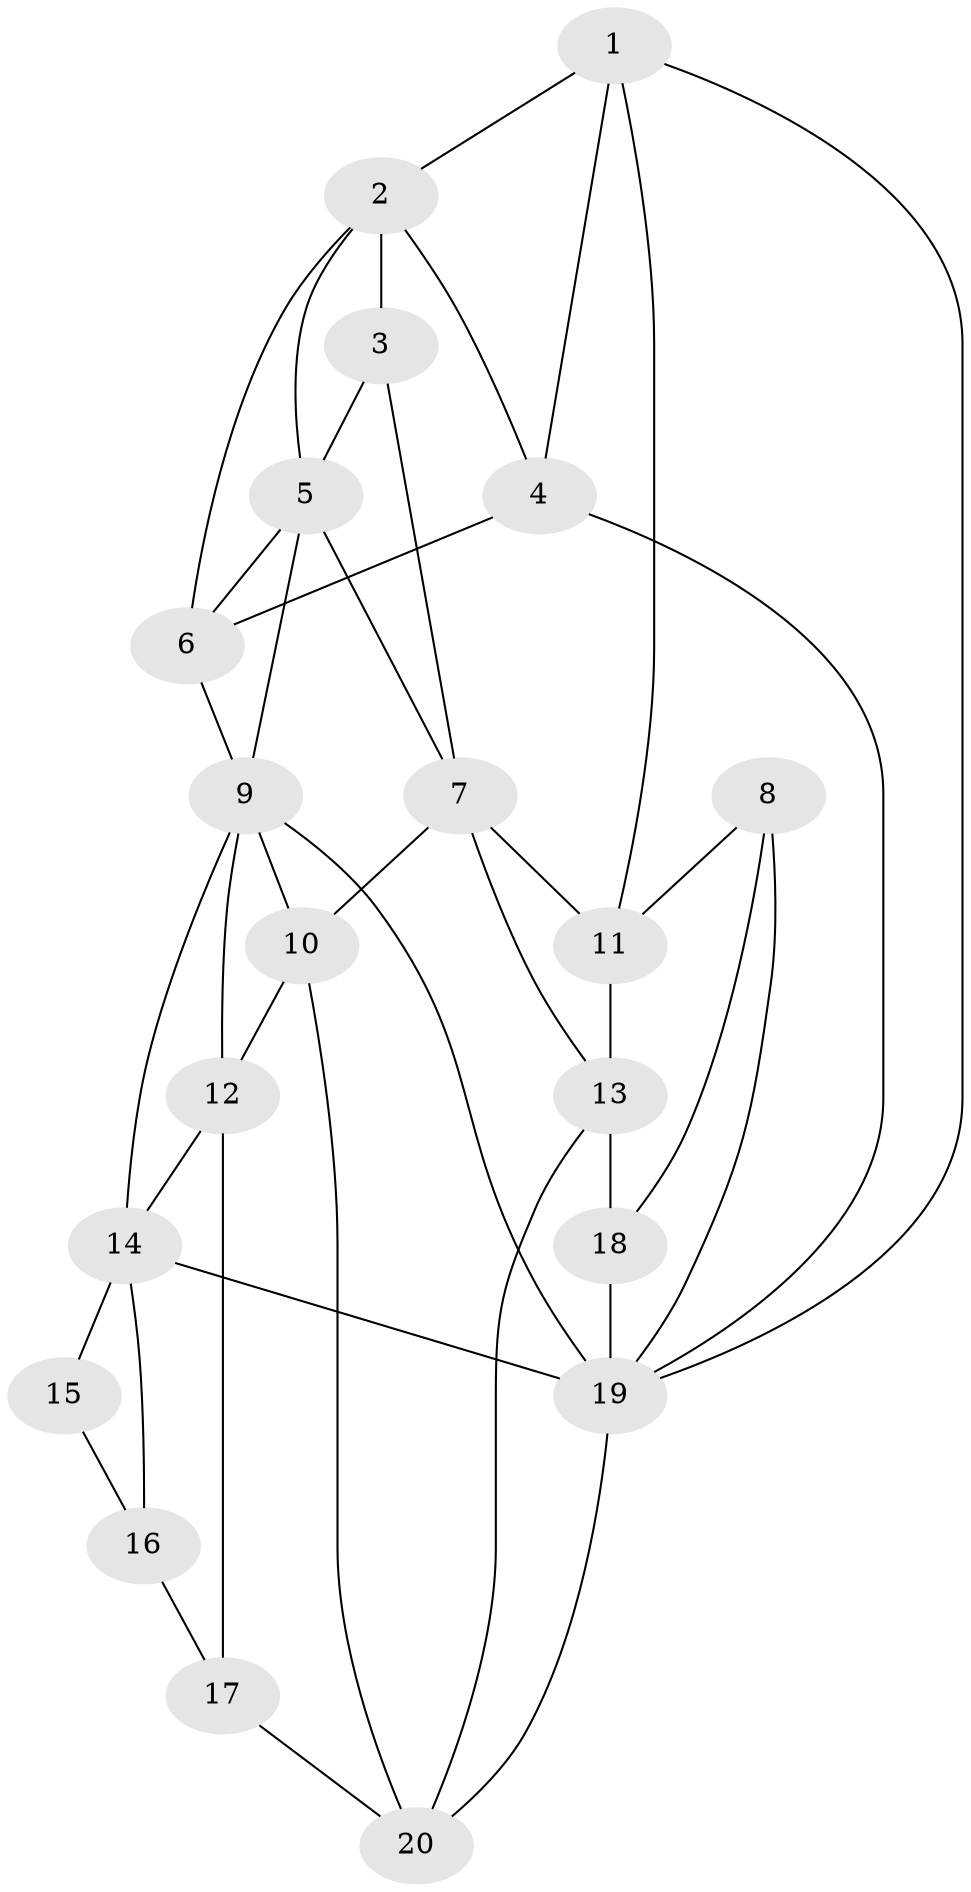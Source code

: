 // original degree distribution, {3: 0.03125, 4: 0.21875, 5: 0.5625, 6: 0.1875}
// Generated by graph-tools (version 1.1) at 2025/38/03/04/25 23:38:22]
// undirected, 20 vertices, 41 edges
graph export_dot {
  node [color=gray90,style=filled];
  1;
  2;
  3;
  4;
  5;
  6;
  7;
  8;
  9;
  10;
  11;
  12;
  13;
  14;
  15;
  16;
  17;
  18;
  19;
  20;
  1 -- 2 [weight=1.0];
  1 -- 4 [weight=1.0];
  1 -- 11 [weight=1.0];
  1 -- 19 [weight=1.0];
  2 -- 3 [weight=1.0];
  2 -- 4 [weight=1.0];
  2 -- 5 [weight=1.0];
  2 -- 6 [weight=1.0];
  3 -- 5 [weight=2.0];
  3 -- 7 [weight=1.0];
  4 -- 6 [weight=1.0];
  4 -- 19 [weight=1.0];
  5 -- 6 [weight=1.0];
  5 -- 7 [weight=1.0];
  5 -- 9 [weight=1.0];
  6 -- 9 [weight=1.0];
  7 -- 10 [weight=1.0];
  7 -- 11 [weight=1.0];
  7 -- 13 [weight=1.0];
  8 -- 11 [weight=1.0];
  8 -- 18 [weight=1.0];
  8 -- 19 [weight=1.0];
  9 -- 10 [weight=1.0];
  9 -- 12 [weight=1.0];
  9 -- 14 [weight=1.0];
  9 -- 19 [weight=1.0];
  10 -- 12 [weight=1.0];
  10 -- 20 [weight=1.0];
  11 -- 13 [weight=1.0];
  12 -- 14 [weight=1.0];
  12 -- 17 [weight=1.0];
  13 -- 18 [weight=2.0];
  13 -- 20 [weight=1.0];
  14 -- 15 [weight=2.0];
  14 -- 16 [weight=1.0];
  14 -- 19 [weight=1.0];
  15 -- 16 [weight=1.0];
  16 -- 17 [weight=2.0];
  17 -- 20 [weight=2.0];
  18 -- 19 [weight=1.0];
  19 -- 20 [weight=2.0];
}
